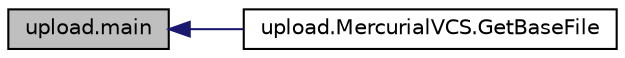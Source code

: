 digraph "upload.main"
{
  edge [fontname="Helvetica",fontsize="10",labelfontname="Helvetica",labelfontsize="10"];
  node [fontname="Helvetica",fontsize="10",shape=record];
  rankdir="LR";
  Node77 [label="upload.main",height=0.2,width=0.4,color="black", fillcolor="grey75", style="filled", fontcolor="black"];
  Node77 -> Node78 [dir="back",color="midnightblue",fontsize="10",style="solid",fontname="Helvetica"];
  Node78 [label="upload.MercurialVCS.GetBaseFile",height=0.2,width=0.4,color="black", fillcolor="white", style="filled",URL="$d2/de0/classupload_1_1_mercurial_v_c_s.html#a0cdc0cbe6ac4daab82f5f01e6ae2e670"];
}
